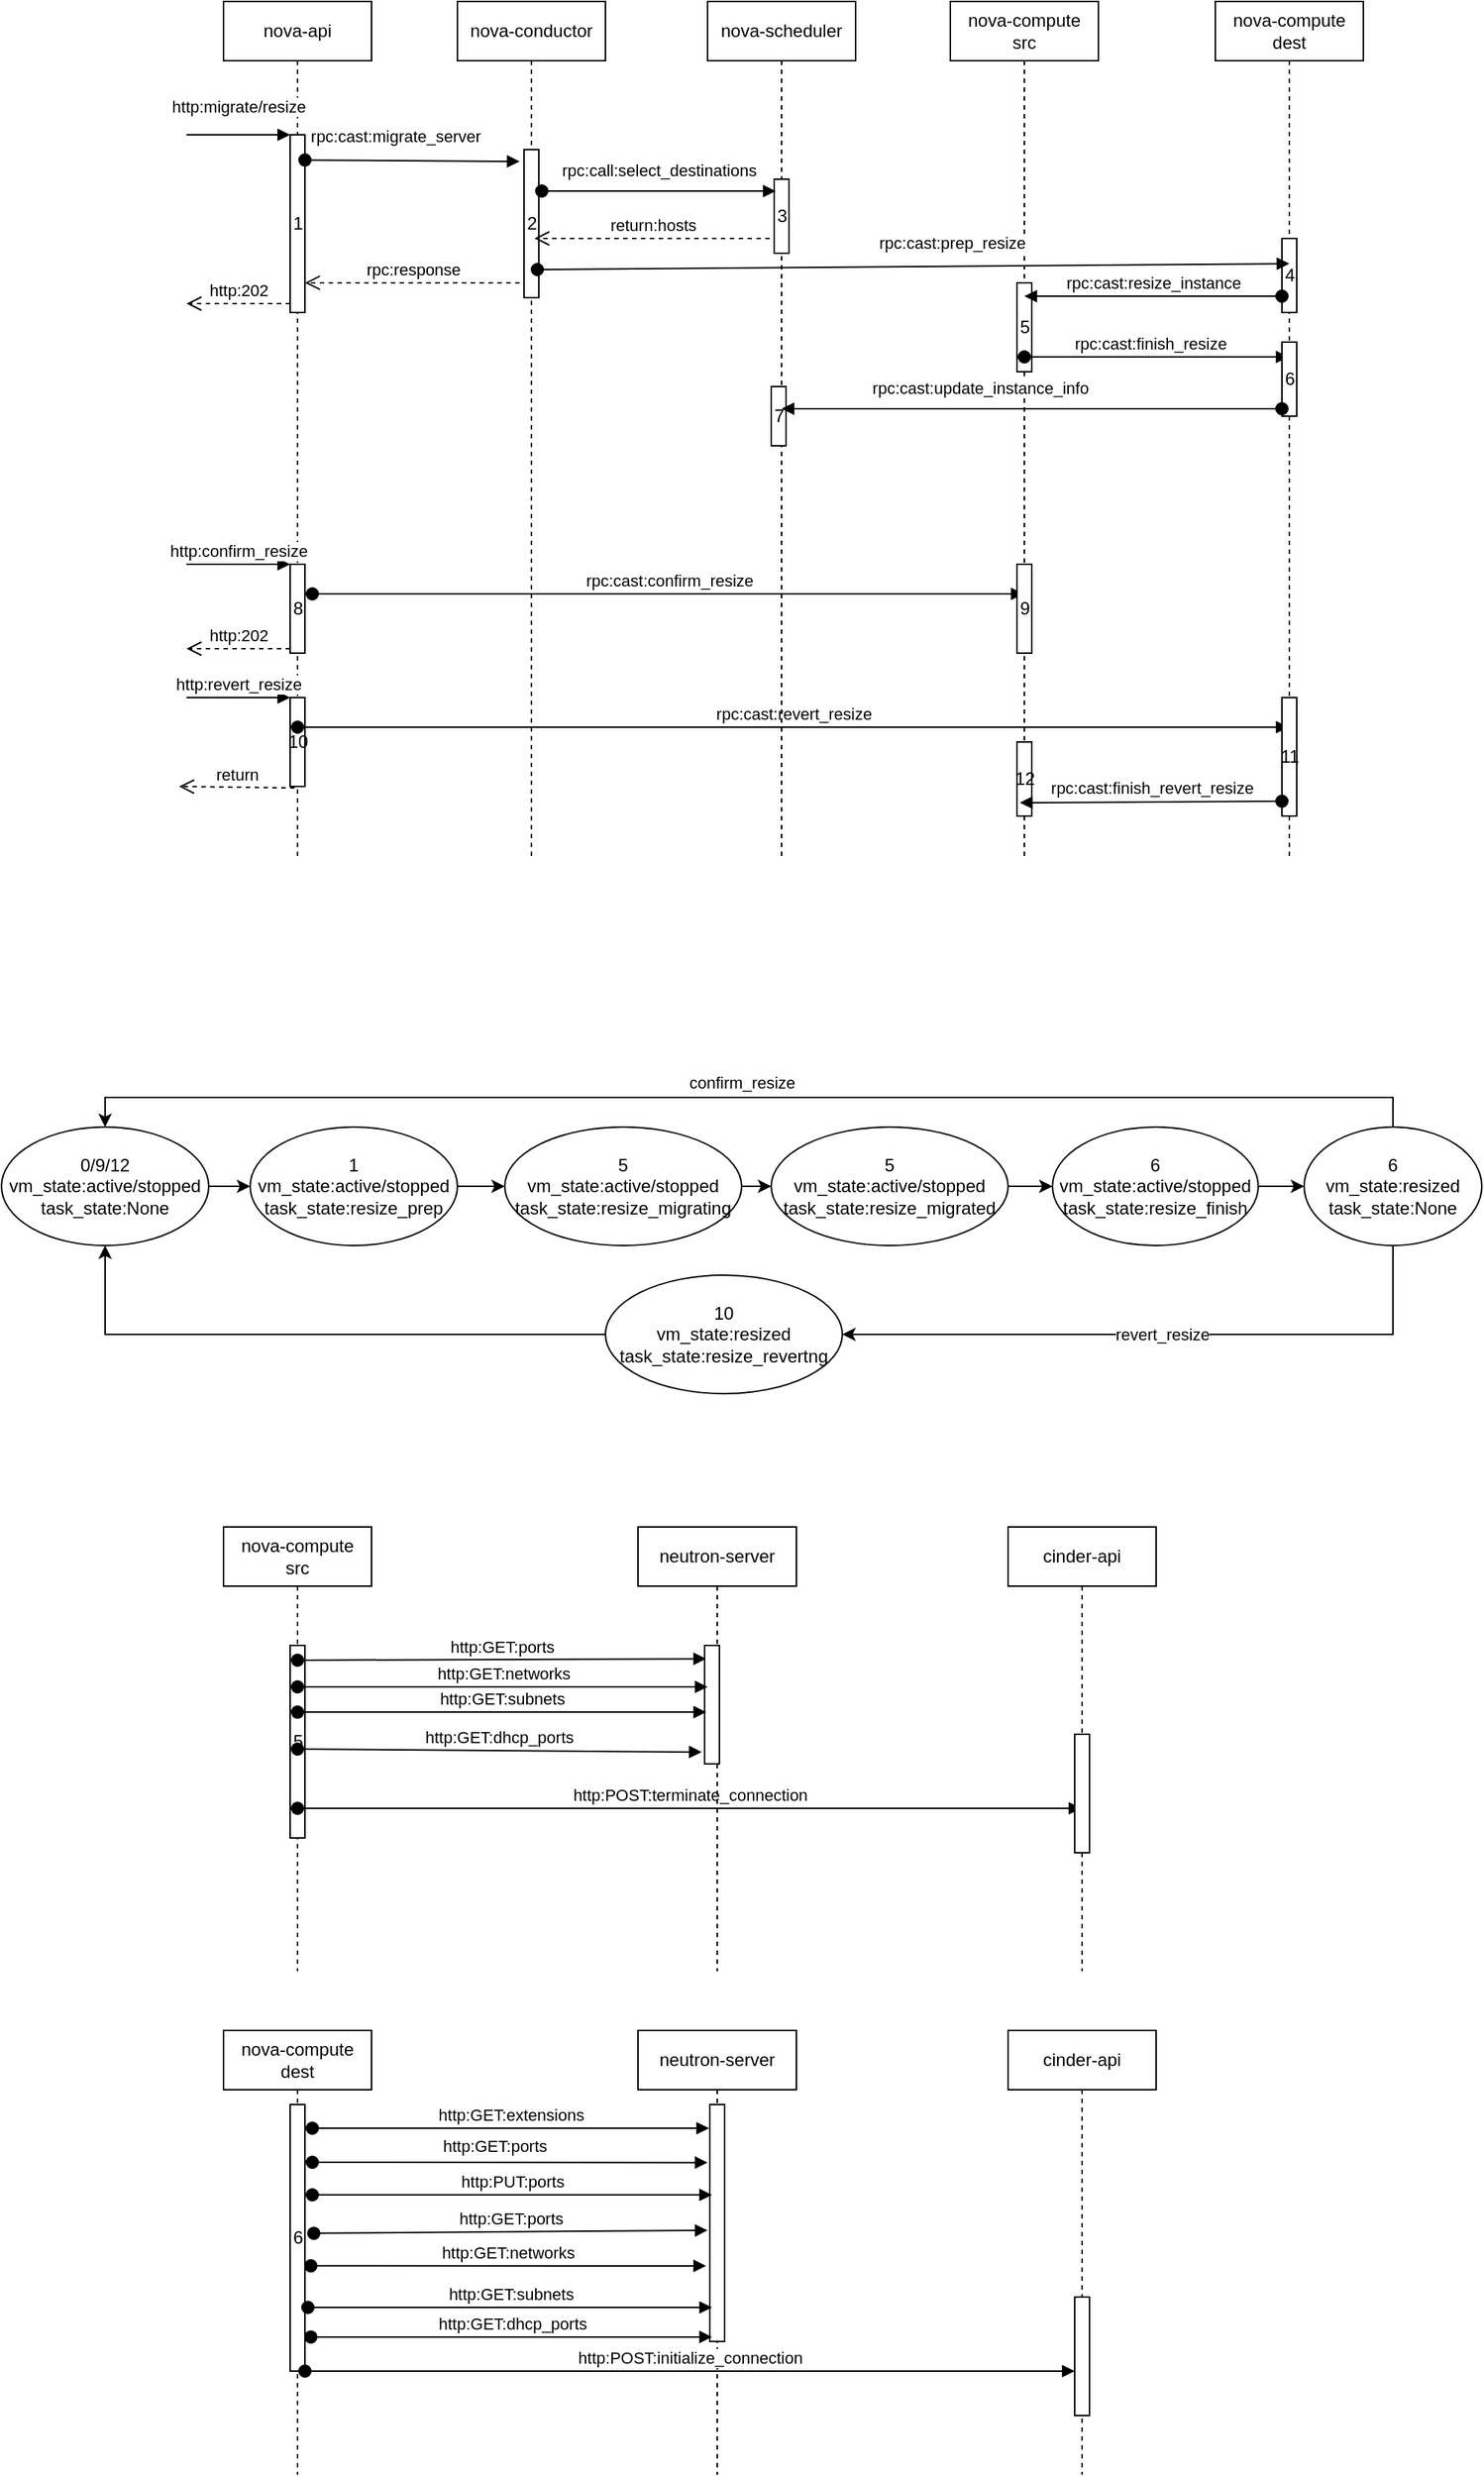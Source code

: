 <mxfile version="13.1.3">
    <diagram id="xOgkuKXMtd71amgxeQ_m" name="Page-1">
        <mxGraphModel dx="1393" dy="780" grid="1" gridSize="10" guides="1" tooltips="1" connect="1" arrows="1" fold="1" page="0" pageScale="1" pageWidth="850" pageHeight="1100" background="none" math="0" shadow="0">
            <root>
                <mxCell id="0"/>
                <mxCell id="1" parent="0"/>
                <mxCell id="2" value="nova-api" style="shape=umlLifeline;perimeter=lifelinePerimeter;whiteSpace=wrap;html=1;container=1;collapsible=0;recursiveResize=0;outlineConnect=0;" parent="1" vertex="1">
                    <mxGeometry x="-50" y="40" width="100" height="580" as="geometry"/>
                </mxCell>
                <mxCell id="3" value="1" style="html=1;points=[];perimeter=orthogonalPerimeter;" parent="2" vertex="1">
                    <mxGeometry x="45" y="90" width="10" height="120" as="geometry"/>
                </mxCell>
                <mxCell id="4" value="http:migrate/resize" style="html=1;verticalAlign=bottom;endArrow=block;entryX=0;entryY=0;" parent="2" target="3" edge="1">
                    <mxGeometry y="10" relative="1" as="geometry">
                        <mxPoint x="-25" y="90" as="sourcePoint"/>
                        <mxPoint as="offset"/>
                    </mxGeometry>
                </mxCell>
                <mxCell id="5" value="http:202" style="html=1;verticalAlign=bottom;endArrow=open;dashed=1;endSize=8;exitX=0;exitY=0.95;" parent="2" source="3" edge="1">
                    <mxGeometry relative="1" as="geometry">
                        <mxPoint x="-25" y="204" as="targetPoint"/>
                    </mxGeometry>
                </mxCell>
                <mxCell id="59" value="8" style="html=1;points=[];perimeter=orthogonalPerimeter;" parent="2" vertex="1">
                    <mxGeometry x="45" y="380" width="10" height="60" as="geometry"/>
                </mxCell>
                <mxCell id="60" value="http:confirm_resize" style="html=1;verticalAlign=bottom;endArrow=block;entryX=0;entryY=0;" parent="2" target="59" edge="1">
                    <mxGeometry relative="1" as="geometry">
                        <mxPoint x="-25" y="380" as="sourcePoint"/>
                    </mxGeometry>
                </mxCell>
                <mxCell id="61" value="http:202" style="html=1;verticalAlign=bottom;endArrow=open;dashed=1;endSize=8;exitX=0;exitY=0.95;" parent="2" source="59" edge="1">
                    <mxGeometry relative="1" as="geometry">
                        <mxPoint x="-25" y="437" as="targetPoint"/>
                    </mxGeometry>
                </mxCell>
                <mxCell id="62" value="rpc:cast:confirm_resize" style="html=1;verticalAlign=bottom;startArrow=oval;startFill=1;endArrow=block;startSize=8;" parent="2" target="11" edge="1">
                    <mxGeometry width="60" relative="1" as="geometry">
                        <mxPoint x="60" y="400" as="sourcePoint"/>
                        <mxPoint x="120" y="390" as="targetPoint"/>
                        <Array as="points">
                            <mxPoint x="260" y="400"/>
                        </Array>
                    </mxGeometry>
                </mxCell>
                <mxCell id="64" value="10" style="html=1;points=[];perimeter=orthogonalPerimeter;" parent="2" vertex="1">
                    <mxGeometry x="45" y="470" width="10" height="60" as="geometry"/>
                </mxCell>
                <mxCell id="65" value="http:revert_resize" style="html=1;verticalAlign=bottom;endArrow=block;entryX=0;entryY=0;" parent="2" target="64" edge="1">
                    <mxGeometry relative="1" as="geometry">
                        <mxPoint x="-25" y="470" as="sourcePoint"/>
                    </mxGeometry>
                </mxCell>
                <mxCell id="66" value="return" style="html=1;verticalAlign=bottom;endArrow=open;dashed=1;endSize=8;exitX=0.3;exitY=1.017;exitDx=0;exitDy=0;exitPerimeter=0;" parent="2" source="64" edge="1">
                    <mxGeometry relative="1" as="geometry">
                        <mxPoint x="-30" y="530" as="targetPoint"/>
                    </mxGeometry>
                </mxCell>
                <mxCell id="67" value="rpc:cast:revert_resize" style="html=1;verticalAlign=bottom;startArrow=oval;startFill=1;endArrow=block;startSize=8;" parent="2" target="12" edge="1">
                    <mxGeometry width="60" relative="1" as="geometry">
                        <mxPoint x="50" y="490" as="sourcePoint"/>
                        <mxPoint x="110" y="490" as="targetPoint"/>
                    </mxGeometry>
                </mxCell>
                <mxCell id="6" value="nova-conductor" style="shape=umlLifeline;perimeter=lifelinePerimeter;whiteSpace=wrap;html=1;container=1;collapsible=0;recursiveResize=0;outlineConnect=0;" parent="1" vertex="1">
                    <mxGeometry x="108" y="40" width="100" height="580" as="geometry"/>
                </mxCell>
                <mxCell id="16" value="2" style="html=1;points=[];perimeter=orthogonalPerimeter;" parent="6" vertex="1">
                    <mxGeometry x="45" y="100" width="10" height="100" as="geometry"/>
                </mxCell>
                <mxCell id="10" value="nova-scheduler" style="shape=umlLifeline;perimeter=lifelinePerimeter;whiteSpace=wrap;html=1;container=1;collapsible=0;recursiveResize=0;outlineConnect=0;" parent="1" vertex="1">
                    <mxGeometry x="277" y="40" width="100" height="580" as="geometry"/>
                </mxCell>
                <mxCell id="20" value="3" style="html=1;points=[];perimeter=orthogonalPerimeter;" parent="10" vertex="1">
                    <mxGeometry x="45" y="120" width="10" height="50" as="geometry"/>
                </mxCell>
                <mxCell id="55" value="7" style="html=1;points=[];perimeter=orthogonalPerimeter;" parent="10" vertex="1">
                    <mxGeometry x="43" y="260" width="10" height="40" as="geometry"/>
                </mxCell>
                <mxCell id="11" value="nova-compute&lt;br&gt;src" style="shape=umlLifeline;perimeter=lifelinePerimeter;whiteSpace=wrap;html=1;container=1;collapsible=0;recursiveResize=0;outlineConnect=0;" parent="1" vertex="1">
                    <mxGeometry x="441" y="40" width="100" height="580" as="geometry"/>
                </mxCell>
                <mxCell id="27" value="5" style="html=1;points=[];perimeter=orthogonalPerimeter;" parent="11" vertex="1">
                    <mxGeometry x="45" y="190" width="10" height="60" as="geometry"/>
                </mxCell>
                <mxCell id="34" value="rpc:cast:finish_resize" style="html=1;verticalAlign=bottom;startArrow=oval;startFill=1;endArrow=block;startSize=8;" parent="11" target="12" edge="1">
                    <mxGeometry x="-0.056" width="60" relative="1" as="geometry">
                        <mxPoint x="50" y="240" as="sourcePoint"/>
                        <mxPoint x="110" y="240" as="targetPoint"/>
                        <mxPoint as="offset"/>
                    </mxGeometry>
                </mxCell>
                <mxCell id="63" value="9" style="html=1;points=[];perimeter=orthogonalPerimeter;" parent="11" vertex="1">
                    <mxGeometry x="45" y="380" width="10" height="60" as="geometry"/>
                </mxCell>
                <mxCell id="69" value="12" style="html=1;points=[];perimeter=orthogonalPerimeter;" parent="11" vertex="1">
                    <mxGeometry x="45" y="500" width="10" height="50" as="geometry"/>
                </mxCell>
                <mxCell id="12" value="nova-compute&lt;br&gt;dest" style="shape=umlLifeline;perimeter=lifelinePerimeter;whiteSpace=wrap;html=1;container=1;collapsible=0;recursiveResize=0;outlineConnect=0;" parent="1" vertex="1">
                    <mxGeometry x="620" y="40" width="100" height="580" as="geometry"/>
                </mxCell>
                <mxCell id="23" value="4" style="html=1;points=[];perimeter=orthogonalPerimeter;" parent="12" vertex="1">
                    <mxGeometry x="45" y="160" width="10" height="50" as="geometry"/>
                </mxCell>
                <mxCell id="29" value="6" style="html=1;points=[];perimeter=orthogonalPerimeter;" parent="12" vertex="1">
                    <mxGeometry x="45" y="230" width="10" height="50" as="geometry"/>
                </mxCell>
                <mxCell id="68" value="11" style="html=1;points=[];perimeter=orthogonalPerimeter;" parent="12" vertex="1">
                    <mxGeometry x="45" y="470" width="10" height="80" as="geometry"/>
                </mxCell>
                <mxCell id="18" value="" style="html=1;verticalAlign=bottom;startArrow=oval;startFill=1;endArrow=block;startSize=8;exitX=0.9;exitY=0.213;exitDx=0;exitDy=0;exitPerimeter=0;" parent="1" edge="1">
                    <mxGeometry y="20" width="60" relative="1" as="geometry">
                        <mxPoint x="5" y="147.04" as="sourcePoint"/>
                        <mxPoint x="150" y="148" as="targetPoint"/>
                        <mxPoint as="offset"/>
                    </mxGeometry>
                </mxCell>
                <mxCell id="19" value="rpc:cast:migrate_server" style="edgeLabel;html=1;align=center;verticalAlign=middle;resizable=0;points=[];" parent="18" vertex="1" connectable="0">
                    <mxGeometry x="-0.166" y="-3" relative="1" as="geometry">
                        <mxPoint y="-20.04" as="offset"/>
                    </mxGeometry>
                </mxCell>
                <mxCell id="21" value="rpc:call:select_destinations" style="html=1;verticalAlign=bottom;startArrow=oval;startFill=1;endArrow=block;startSize=8;exitX=1.2;exitY=0.28;exitDx=0;exitDy=0;exitPerimeter=0;entryX=0.1;entryY=0.16;entryDx=0;entryDy=0;entryPerimeter=0;" parent="1" source="16" target="20" edge="1">
                    <mxGeometry x="-0.006" y="5" width="60" relative="1" as="geometry">
                        <mxPoint x="420" y="400" as="sourcePoint"/>
                        <mxPoint x="480" y="400" as="targetPoint"/>
                        <mxPoint as="offset"/>
                    </mxGeometry>
                </mxCell>
                <mxCell id="22" value="return:hosts" style="html=1;verticalAlign=bottom;endArrow=open;dashed=1;endSize=8;exitX=-0.3;exitY=0.8;exitDx=0;exitDy=0;exitPerimeter=0;" parent="1" source="20" edge="1">
                    <mxGeometry relative="1" as="geometry">
                        <mxPoint x="470" y="400" as="sourcePoint"/>
                        <mxPoint x="160" y="200" as="targetPoint"/>
                    </mxGeometry>
                </mxCell>
                <mxCell id="24" value="rpc:cast:prep_resize" style="html=1;verticalAlign=bottom;startArrow=oval;startFill=1;endArrow=block;startSize=8;exitX=0.9;exitY=0.81;exitDx=0;exitDy=0;exitPerimeter=0;" parent="1" source="16" edge="1">
                    <mxGeometry x="0.103" y="7" width="60" relative="1" as="geometry">
                        <mxPoint x="400" y="400" as="sourcePoint"/>
                        <mxPoint x="670" y="217" as="targetPoint"/>
                        <mxPoint as="offset"/>
                    </mxGeometry>
                </mxCell>
                <mxCell id="26" value="rpc:cast:resize_instance" style="html=1;verticalAlign=bottom;startArrow=oval;startFill=1;endArrow=block;startSize=8;exitX=0;exitY=0.78;exitDx=0;exitDy=0;exitPerimeter=0;" parent="1" source="23" target="11" edge="1">
                    <mxGeometry width="60" relative="1" as="geometry">
                        <mxPoint x="530" y="270" as="sourcePoint"/>
                        <mxPoint x="580" y="270" as="targetPoint"/>
                    </mxGeometry>
                </mxCell>
                <mxCell id="56" value="rpc:cast:update_instance_info" style="html=1;verticalAlign=bottom;startArrow=oval;startFill=1;endArrow=block;startSize=8;exitX=0;exitY=0.9;exitDx=0;exitDy=0;exitPerimeter=0;" parent="1" source="29" target="10" edge="1">
                    <mxGeometry x="0.211" y="-5" width="60" relative="1" as="geometry">
                        <mxPoint x="530" y="430" as="sourcePoint"/>
                        <mxPoint x="590" y="430" as="targetPoint"/>
                        <mxPoint as="offset"/>
                    </mxGeometry>
                </mxCell>
                <mxCell id="70" value="rpc:cast:finish_revert_resize" style="html=1;verticalAlign=bottom;startArrow=oval;startFill=1;endArrow=block;startSize=8;entryX=0.2;entryY=0.82;entryDx=0;entryDy=0;entryPerimeter=0;" parent="1" target="69" edge="1">
                    <mxGeometry width="60" relative="1" as="geometry">
                        <mxPoint x="665" y="580" as="sourcePoint"/>
                        <mxPoint x="486" y="580" as="targetPoint"/>
                    </mxGeometry>
                </mxCell>
                <mxCell id="76" value="" style="edgeStyle=orthogonalEdgeStyle;rounded=0;orthogonalLoop=1;jettySize=auto;html=1;" parent="1" source="74" target="75" edge="1">
                    <mxGeometry relative="1" as="geometry"/>
                </mxCell>
                <mxCell id="121" value="" style="edgeStyle=orthogonalEdgeStyle;rounded=0;orthogonalLoop=1;jettySize=auto;html=1;exitX=1;exitY=0.5;exitDx=0;exitDy=0;entryX=0;entryY=0.5;entryDx=0;entryDy=0;" parent="1" source="120" target="74" edge="1">
                    <mxGeometry relative="1" as="geometry">
                        <mxPoint x="-130" y="880" as="sourcePoint"/>
                        <mxPoint x="-110" y="840" as="targetPoint"/>
                    </mxGeometry>
                </mxCell>
                <mxCell id="74" value="1&lt;br&gt;vm_state:active/stopped&lt;br&gt;task_state:resize_prep" style="ellipse;whiteSpace=wrap;html=1;" parent="1" vertex="1">
                    <mxGeometry x="-32" y="800" width="140" height="80" as="geometry"/>
                </mxCell>
                <mxCell id="120" value="0/9/12&lt;br&gt;vm_state:active/stopped&lt;br&gt;task_state:None" style="ellipse;whiteSpace=wrap;html=1;" parent="1" vertex="1">
                    <mxGeometry x="-200" y="800" width="140" height="80" as="geometry"/>
                </mxCell>
                <mxCell id="78" value="" style="edgeStyle=orthogonalEdgeStyle;rounded=0;orthogonalLoop=1;jettySize=auto;html=1;" parent="1" source="75" target="79" edge="1">
                    <mxGeometry relative="1" as="geometry">
                        <mxPoint x="280" y="840" as="targetPoint"/>
                    </mxGeometry>
                </mxCell>
                <mxCell id="75" value="5&lt;br&gt;vm_state:active/stopped&lt;br&gt;task_state:resize_migrating" style="ellipse;whiteSpace=wrap;html=1;" parent="1" vertex="1">
                    <mxGeometry x="140" y="800" width="160" height="80" as="geometry"/>
                </mxCell>
                <mxCell id="82" value="" style="edgeStyle=orthogonalEdgeStyle;rounded=0;orthogonalLoop=1;jettySize=auto;html=1;" parent="1" source="79" target="81" edge="1">
                    <mxGeometry relative="1" as="geometry"/>
                </mxCell>
                <mxCell id="79" value="5&lt;br&gt;vm_state:active/stopped&lt;br&gt;task_state:resize_migrated" style="ellipse;whiteSpace=wrap;html=1;" parent="1" vertex="1">
                    <mxGeometry x="320" y="800" width="160" height="80" as="geometry"/>
                </mxCell>
                <mxCell id="84" value="" style="edgeStyle=orthogonalEdgeStyle;rounded=0;orthogonalLoop=1;jettySize=auto;html=1;" parent="1" source="81" target="83" edge="1">
                    <mxGeometry relative="1" as="geometry"/>
                </mxCell>
                <mxCell id="81" value="6&lt;br&gt;vm_state:active/stopped&lt;br&gt;task_state:resize_finish" style="ellipse;whiteSpace=wrap;html=1;" parent="1" vertex="1">
                    <mxGeometry x="510" y="800" width="139" height="80" as="geometry"/>
                </mxCell>
                <mxCell id="86" value="confirm_resize" style="edgeStyle=orthogonalEdgeStyle;rounded=0;orthogonalLoop=1;jettySize=auto;html=1;entryX=0.5;entryY=0;entryDx=0;entryDy=0;exitX=0.5;exitY=0;exitDx=0;exitDy=0;" parent="1" source="83" target="120" edge="1">
                    <mxGeometry x="0.011" y="-10" relative="1" as="geometry">
                        <mxPoint x="740" y="750" as="targetPoint"/>
                        <mxPoint as="offset"/>
                    </mxGeometry>
                </mxCell>
                <mxCell id="88" value="revert_resize" style="edgeStyle=orthogonalEdgeStyle;rounded=0;orthogonalLoop=1;jettySize=auto;html=1;entryX=1;entryY=0.5;entryDx=0;entryDy=0;exitX=0.5;exitY=1;exitDx=0;exitDy=0;" parent="1" source="83" target="87" edge="1">
                    <mxGeometry relative="1" as="geometry"/>
                </mxCell>
                <mxCell id="83" value="6&lt;br&gt;vm_state:resized&lt;br&gt;task_state:None" style="ellipse;whiteSpace=wrap;html=1;" parent="1" vertex="1">
                    <mxGeometry x="680" y="800" width="120" height="80" as="geometry"/>
                </mxCell>
                <mxCell id="124" value="" style="edgeStyle=orthogonalEdgeStyle;rounded=0;orthogonalLoop=1;jettySize=auto;html=1;entryX=0.5;entryY=1;entryDx=0;entryDy=0;" parent="1" source="87" target="120" edge="1">
                    <mxGeometry relative="1" as="geometry">
                        <mxPoint x="580" y="980" as="targetPoint"/>
                    </mxGeometry>
                </mxCell>
                <mxCell id="87" value="10&lt;br&gt;vm_state:resized&lt;br&gt;task_state:resize_revertng" style="ellipse;whiteSpace=wrap;html=1;" parent="1" vertex="1">
                    <mxGeometry x="208" y="900" width="160" height="80" as="geometry"/>
                </mxCell>
                <mxCell id="91" value="nova-compute&lt;br&gt;src" style="shape=umlLifeline;perimeter=lifelinePerimeter;whiteSpace=wrap;html=1;container=1;collapsible=0;recursiveResize=0;outlineConnect=0;" parent="1" vertex="1">
                    <mxGeometry x="-50" y="1070" width="100" height="300" as="geometry"/>
                </mxCell>
                <mxCell id="94" value="5" style="html=1;points=[];perimeter=orthogonalPerimeter;" parent="91" vertex="1">
                    <mxGeometry x="45" y="80" width="10" height="130" as="geometry"/>
                </mxCell>
                <mxCell id="97" value="http:GET:ports" style="html=1;verticalAlign=bottom;startArrow=oval;startFill=1;endArrow=block;startSize=8;entryX=0.1;entryY=0.113;entryDx=0;entryDy=0;entryPerimeter=0;" parent="91" target="95" edge="1">
                    <mxGeometry width="60" relative="1" as="geometry">
                        <mxPoint x="50" y="90" as="sourcePoint"/>
                        <mxPoint x="110" y="90" as="targetPoint"/>
                    </mxGeometry>
                </mxCell>
                <mxCell id="102" value="http:GET:dhcp_ports" style="html=1;verticalAlign=bottom;startArrow=oval;startFill=1;endArrow=block;startSize=8;entryX=-0.2;entryY=0.9;entryDx=0;entryDy=0;entryPerimeter=0;" parent="91" target="95" edge="1">
                    <mxGeometry width="60" relative="1" as="geometry">
                        <mxPoint x="50" y="150" as="sourcePoint"/>
                        <mxPoint x="110" y="150" as="targetPoint"/>
                    </mxGeometry>
                </mxCell>
                <mxCell id="104" value="http:POST:terminate_connection" style="html=1;verticalAlign=bottom;startArrow=oval;startFill=1;endArrow=block;startSize=8;" parent="91" target="93" edge="1">
                    <mxGeometry width="60" relative="1" as="geometry">
                        <mxPoint x="50" y="190" as="sourcePoint"/>
                        <mxPoint x="110" y="190" as="targetPoint"/>
                    </mxGeometry>
                </mxCell>
                <mxCell id="92" value="neutron-server" style="shape=umlLifeline;perimeter=lifelinePerimeter;whiteSpace=wrap;html=1;container=1;collapsible=0;recursiveResize=0;outlineConnect=0;" parent="1" vertex="1">
                    <mxGeometry x="230" y="1070" width="107" height="300" as="geometry"/>
                </mxCell>
                <mxCell id="95" value="" style="html=1;points=[];perimeter=orthogonalPerimeter;" parent="92" vertex="1">
                    <mxGeometry x="45" y="80" width="10" height="80" as="geometry"/>
                </mxCell>
                <mxCell id="93" value="cinder-api" style="shape=umlLifeline;perimeter=lifelinePerimeter;whiteSpace=wrap;html=1;container=1;collapsible=0;recursiveResize=0;outlineConnect=0;" parent="1" vertex="1">
                    <mxGeometry x="480" y="1070" width="100" height="300" as="geometry"/>
                </mxCell>
                <mxCell id="103" value="" style="html=1;points=[];perimeter=orthogonalPerimeter;" parent="93" vertex="1">
                    <mxGeometry x="45" y="140" width="10" height="80" as="geometry"/>
                </mxCell>
                <mxCell id="98" value="http:GET:networks" style="html=1;verticalAlign=bottom;startArrow=oval;startFill=1;endArrow=block;startSize=8;entryX=0.2;entryY=0.35;entryDx=0;entryDy=0;entryPerimeter=0;" parent="1" source="91" target="95" edge="1">
                    <mxGeometry width="60" relative="1" as="geometry">
                        <mxPoint x="55" y="120" as="sourcePoint"/>
                        <mxPoint x="270" y="1190" as="targetPoint"/>
                    </mxGeometry>
                </mxCell>
                <mxCell id="101" value="http:GET:subnets" style="html=1;verticalAlign=bottom;startArrow=oval;startFill=1;endArrow=block;startSize=8;entryX=0.1;entryY=0.563;entryDx=0;entryDy=0;entryPerimeter=0;" parent="1" source="91" target="95" edge="1">
                    <mxGeometry width="60" relative="1" as="geometry">
                        <mxPoint y="1210" as="sourcePoint"/>
                        <mxPoint x="60" y="1210" as="targetPoint"/>
                    </mxGeometry>
                </mxCell>
                <mxCell id="106" value="nova-compute&lt;br&gt;dest" style="shape=umlLifeline;perimeter=lifelinePerimeter;whiteSpace=wrap;html=1;container=1;collapsible=0;recursiveResize=0;outlineConnect=0;" parent="1" vertex="1">
                    <mxGeometry x="-50" y="1410" width="100" height="300" as="geometry"/>
                </mxCell>
                <mxCell id="107" value="6" style="html=1;points=[];perimeter=orthogonalPerimeter;" parent="106" vertex="1">
                    <mxGeometry x="45" y="50" width="10" height="180" as="geometry"/>
                </mxCell>
                <mxCell id="111" value="neutron-server" style="shape=umlLifeline;perimeter=lifelinePerimeter;whiteSpace=wrap;html=1;container=1;collapsible=0;recursiveResize=0;outlineConnect=0;" parent="1" vertex="1">
                    <mxGeometry x="230" y="1410" width="107" height="300" as="geometry"/>
                </mxCell>
                <mxCell id="112" value="" style="html=1;points=[];perimeter=orthogonalPerimeter;" parent="111" vertex="1">
                    <mxGeometry x="48.5" y="50" width="10" height="160" as="geometry"/>
                </mxCell>
                <mxCell id="113" value="cinder-api" style="shape=umlLifeline;perimeter=lifelinePerimeter;whiteSpace=wrap;html=1;container=1;collapsible=0;recursiveResize=0;outlineConnect=0;" parent="1" vertex="1">
                    <mxGeometry x="480" y="1410" width="100" height="300" as="geometry"/>
                </mxCell>
                <mxCell id="114" value="" style="html=1;points=[];perimeter=orthogonalPerimeter;" parent="113" vertex="1">
                    <mxGeometry x="45" y="180" width="10" height="80" as="geometry"/>
                </mxCell>
                <mxCell id="115" value="http:GET:networks" style="html=1;verticalAlign=bottom;startArrow=oval;startFill=1;endArrow=block;startSize=8;exitX=1.4;exitY=0.605;exitDx=0;exitDy=0;exitPerimeter=0;entryX=-0.25;entryY=0.681;entryDx=0;entryDy=0;entryPerimeter=0;" parent="1" source="107" target="112" edge="1">
                    <mxGeometry width="60" relative="1" as="geometry">
                        <mxPoint x="55" y="460" as="sourcePoint"/>
                        <mxPoint x="270" y="1530" as="targetPoint"/>
                    </mxGeometry>
                </mxCell>
                <mxCell id="116" value="http:GET:subnets" style="html=1;verticalAlign=bottom;startArrow=oval;startFill=1;endArrow=block;startSize=8;" parent="1" edge="1">
                    <mxGeometry width="60" relative="1" as="geometry">
                        <mxPoint x="7" y="1597" as="sourcePoint"/>
                        <mxPoint x="280" y="1597" as="targetPoint"/>
                    </mxGeometry>
                </mxCell>
                <mxCell id="118" value="http:GET:ports" style="html=1;verticalAlign=bottom;startArrow=oval;startFill=1;endArrow=block;startSize=8;entryX=-0.15;entryY=0.245;entryDx=0;entryDy=0;entryPerimeter=0;" parent="1" target="112" edge="1">
                    <mxGeometry x="-0.081" y="2" width="60" relative="1" as="geometry">
                        <mxPoint x="10" y="1499" as="sourcePoint"/>
                        <mxPoint x="280" y="1481" as="targetPoint"/>
                        <mxPoint as="offset"/>
                    </mxGeometry>
                </mxCell>
                <mxCell id="110" value="http:POST:initialize_connection" style="html=1;verticalAlign=bottom;startArrow=oval;startFill=1;endArrow=block;startSize=8;" parent="1" target="114" edge="1">
                    <mxGeometry width="60" relative="1" as="geometry">
                        <mxPoint x="5" y="1640" as="sourcePoint"/>
                        <mxPoint x="60" y="1600" as="targetPoint"/>
                    </mxGeometry>
                </mxCell>
                <mxCell id="109" value="http:GET:dhcp_ports" style="html=1;verticalAlign=bottom;startArrow=oval;startFill=1;endArrow=block;startSize=8;entryX=0.15;entryY=0.981;entryDx=0;entryDy=0;entryPerimeter=0;exitX=1.4;exitY=0.872;exitDx=0;exitDy=0;exitPerimeter=0;" parent="1" source="107" target="112" edge="1">
                    <mxGeometry width="60" relative="1" as="geometry">
                        <mxPoint y="1575" as="sourcePoint"/>
                        <mxPoint x="60" y="1560" as="targetPoint"/>
                    </mxGeometry>
                </mxCell>
                <mxCell id="108" value="http:GET:ports" style="html=1;verticalAlign=bottom;startArrow=oval;startFill=1;endArrow=block;startSize=8;entryX=-0.15;entryY=0.531;entryDx=0;entryDy=0;entryPerimeter=0;exitX=1.6;exitY=0.483;exitDx=0;exitDy=0;exitPerimeter=0;" parent="1" source="107" target="112" edge="1">
                    <mxGeometry width="60" relative="1" as="geometry">
                        <mxPoint x="10" y="1560" as="sourcePoint"/>
                        <mxPoint x="60" y="1500" as="targetPoint"/>
                    </mxGeometry>
                </mxCell>
                <mxCell id="119" value="http:PUT:ports" style="html=1;verticalAlign=bottom;startArrow=oval;startFill=1;endArrow=block;startSize=8;" parent="1" edge="1">
                    <mxGeometry width="60" relative="1" as="geometry">
                        <mxPoint x="10" y="1521" as="sourcePoint"/>
                        <mxPoint x="280" y="1521" as="targetPoint"/>
                    </mxGeometry>
                </mxCell>
                <mxCell id="117" value="http:GET:extensions" style="html=1;verticalAlign=bottom;startArrow=oval;startFill=1;endArrow=block;startSize=8;entryX=-0.05;entryY=0.1;entryDx=0;entryDy=0;entryPerimeter=0;" parent="1" target="112" edge="1">
                    <mxGeometry width="60" relative="1" as="geometry">
                        <mxPoint x="10" y="1476" as="sourcePoint"/>
                        <mxPoint x="60" y="1470" as="targetPoint"/>
                    </mxGeometry>
                </mxCell>
                <mxCell id="125" value="rpc:response" style="html=1;verticalAlign=bottom;endArrow=open;dashed=1;endSize=8;entryX=1;entryY=0.833;entryDx=0;entryDy=0;entryPerimeter=0;" parent="1" target="3" edge="1">
                    <mxGeometry relative="1" as="geometry">
                        <mxPoint x="-65" y="254" as="targetPoint"/>
                        <mxPoint x="150" y="230" as="sourcePoint"/>
                    </mxGeometry>
                </mxCell>
            </root>
        </mxGraphModel>
    </diagram>
</mxfile>